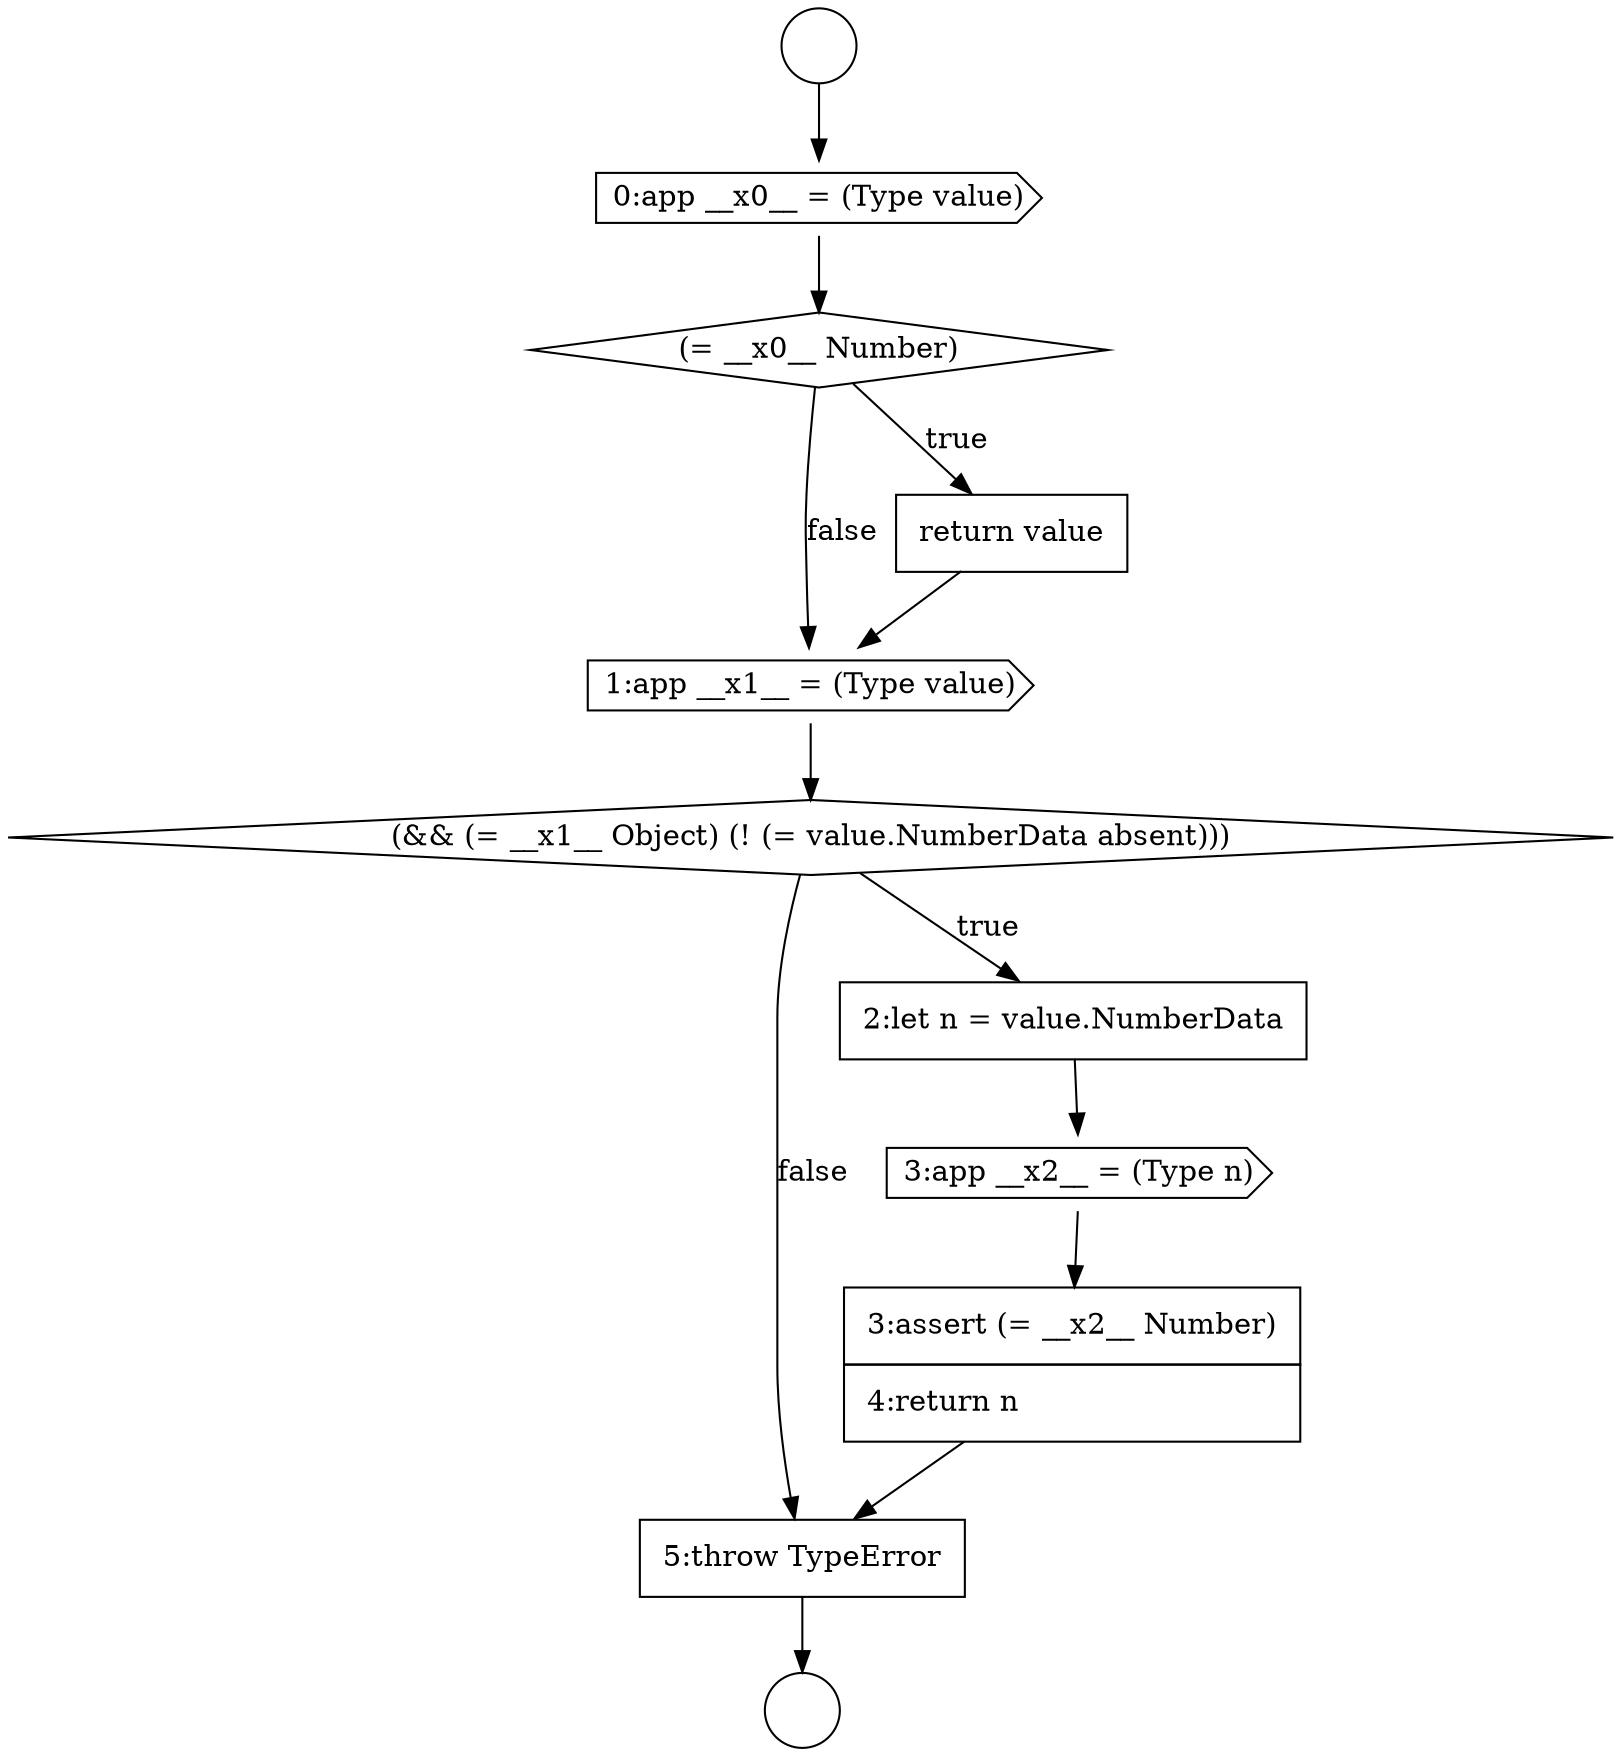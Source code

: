digraph {
  node12597 [shape=diamond, label=<<font color="black">(= __x0__ Number)</font>> color="black" fillcolor="white" style=filled]
  node12602 [shape=cds, label=<<font color="black">3:app __x2__ = (Type n)</font>> color="black" fillcolor="white" style=filled]
  node12603 [shape=none, margin=0, label=<<font color="black">
    <table border="0" cellborder="1" cellspacing="0" cellpadding="10">
      <tr><td align="left">3:assert (= __x2__ Number)</td></tr>
      <tr><td align="left">4:return n</td></tr>
    </table>
  </font>> color="black" fillcolor="white" style=filled]
  node12600 [shape=diamond, label=<<font color="black">(&amp;&amp; (= __x1__ Object) (! (= value.NumberData absent)))</font>> color="black" fillcolor="white" style=filled]
  node12596 [shape=cds, label=<<font color="black">0:app __x0__ = (Type value)</font>> color="black" fillcolor="white" style=filled]
  node12604 [shape=none, margin=0, label=<<font color="black">
    <table border="0" cellborder="1" cellspacing="0" cellpadding="10">
      <tr><td align="left">5:throw TypeError</td></tr>
    </table>
  </font>> color="black" fillcolor="white" style=filled]
  node12599 [shape=cds, label=<<font color="black">1:app __x1__ = (Type value)</font>> color="black" fillcolor="white" style=filled]
  node12595 [shape=circle label=" " color="black" fillcolor="white" style=filled]
  node12598 [shape=none, margin=0, label=<<font color="black">
    <table border="0" cellborder="1" cellspacing="0" cellpadding="10">
      <tr><td align="left">return value</td></tr>
    </table>
  </font>> color="black" fillcolor="white" style=filled]
  node12601 [shape=none, margin=0, label=<<font color="black">
    <table border="0" cellborder="1" cellspacing="0" cellpadding="10">
      <tr><td align="left">2:let n = value.NumberData</td></tr>
    </table>
  </font>> color="black" fillcolor="white" style=filled]
  node12594 [shape=circle label=" " color="black" fillcolor="white" style=filled]
  node12601 -> node12602 [ color="black"]
  node12604 -> node12595 [ color="black"]
  node12598 -> node12599 [ color="black"]
  node12597 -> node12598 [label=<<font color="black">true</font>> color="black"]
  node12597 -> node12599 [label=<<font color="black">false</font>> color="black"]
  node12594 -> node12596 [ color="black"]
  node12599 -> node12600 [ color="black"]
  node12596 -> node12597 [ color="black"]
  node12602 -> node12603 [ color="black"]
  node12600 -> node12601 [label=<<font color="black">true</font>> color="black"]
  node12600 -> node12604 [label=<<font color="black">false</font>> color="black"]
  node12603 -> node12604 [ color="black"]
}
